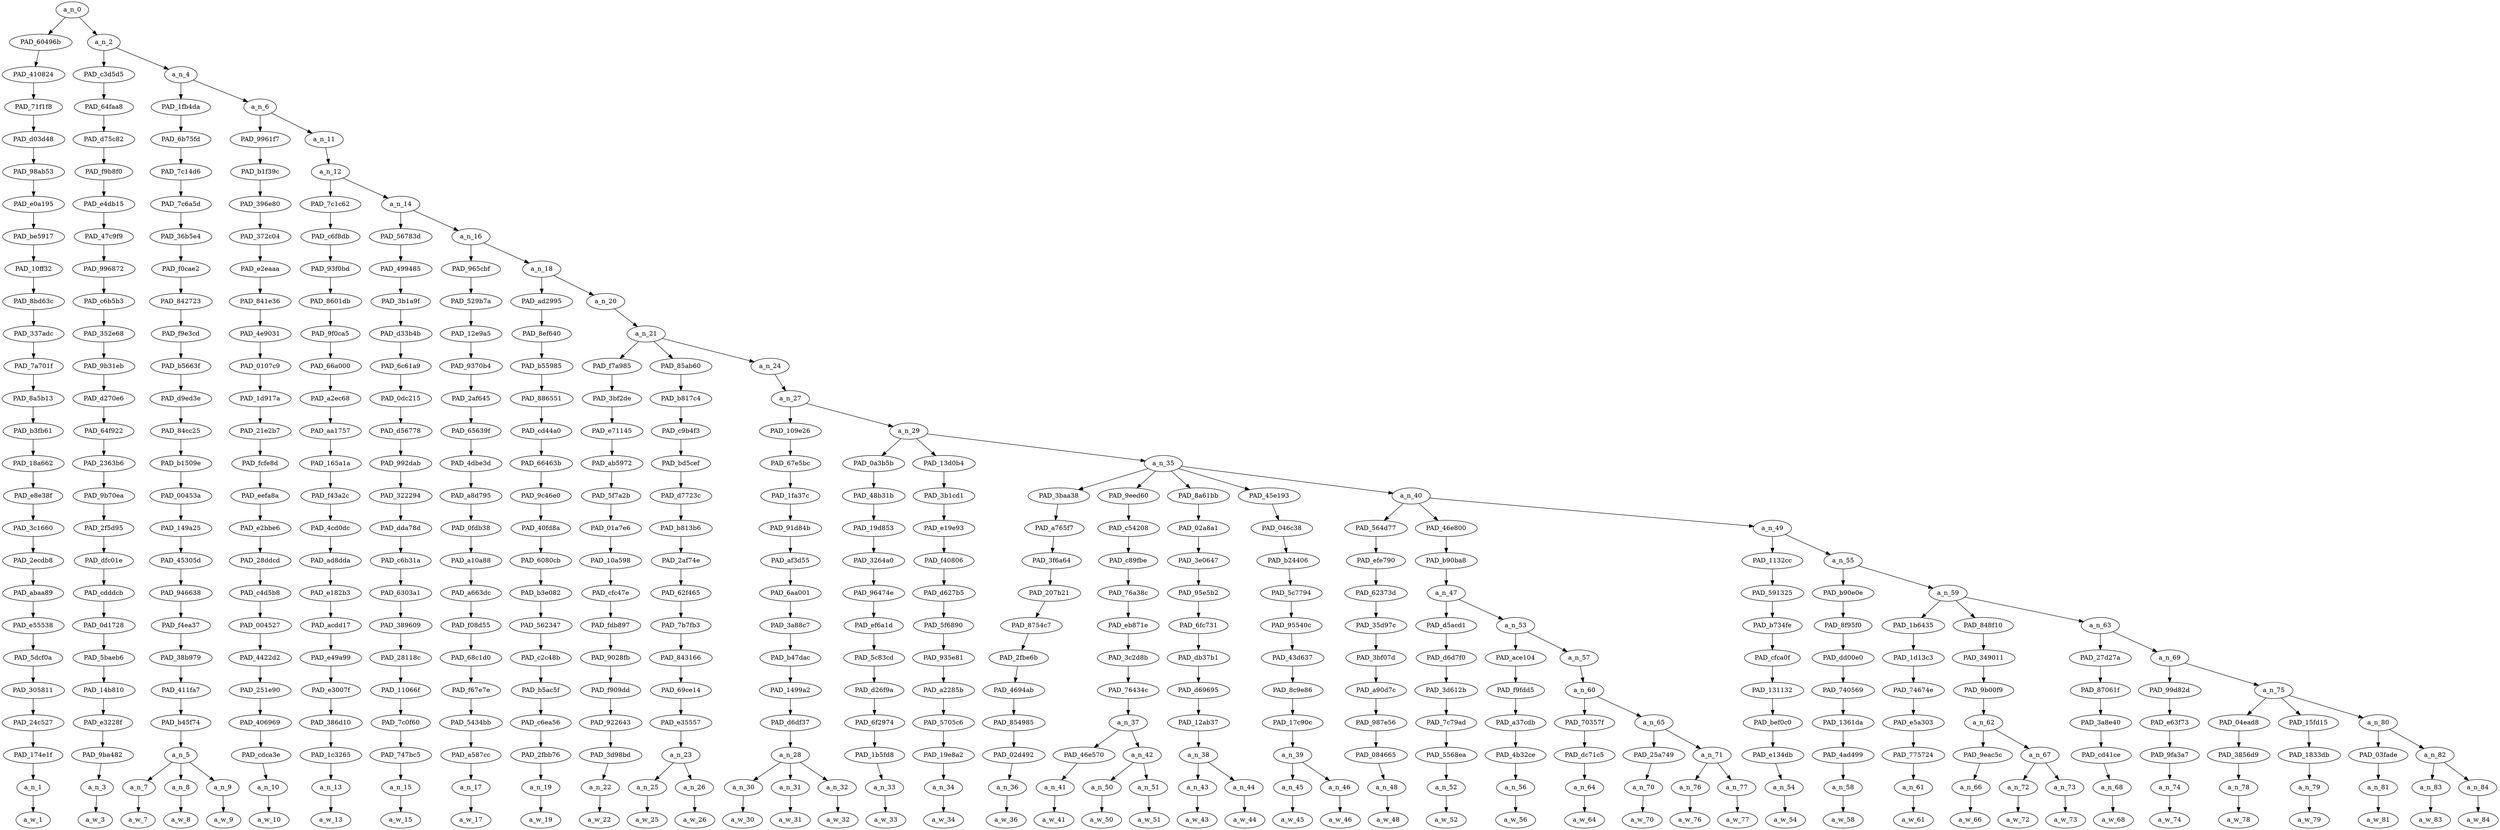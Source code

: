 strict digraph "" {
	a_n_0	[div_dir=1,
		index=0,
		level=25,
		pos="1.3813300992235726,25!",
		text_span="[0, 1, 2, 3, 4, 5, 6, 7, 8, 9, 10, 11, 12, 13, 14, 15, 16, 17, 18, 19, 20, 21, 22, 23, 24, 25, 26, 27, 28, 29, 30, 31, 32, 33, 34, \
35, 36, 37, 38, 39, 40, 41, 42, 43, 44, 45]",
		value=1.00000000];
	PAD_60496b	[div_dir=1,
		index=0,
		level=24,
		pos="0.0,24!",
		text_span="[0]",
		value=0.03688662];
	a_n_0 -> PAD_60496b;
	a_n_2	[div_dir=1,
		index=1,
		level=24,
		pos="2.7626601984471453,24!",
		text_span="[1, 2, 3, 4, 5, 6, 7, 8, 9, 10, 11, 12, 13, 14, 15, 16, 17, 18, 19, 20, 21, 22, 23, 24, 25, 26, 27, 28, 29, 30, 31, 32, 33, 34, \
35, 36, 37, 38, 39, 40, 41, 42, 43, 44, 45]",
		value=0.96305833];
	a_n_0 -> a_n_2;
	PAD_410824	[div_dir=1,
		index=0,
		level=23,
		pos="0.0,23!",
		text_span="[0]",
		value=0.03688662];
	PAD_60496b -> PAD_410824;
	PAD_71f1f8	[div_dir=1,
		index=0,
		level=22,
		pos="0.0,22!",
		text_span="[0]",
		value=0.03688662];
	PAD_410824 -> PAD_71f1f8;
	PAD_d03d48	[div_dir=1,
		index=0,
		level=21,
		pos="0.0,21!",
		text_span="[0]",
		value=0.03688662];
	PAD_71f1f8 -> PAD_d03d48;
	PAD_98ab53	[div_dir=1,
		index=0,
		level=20,
		pos="0.0,20!",
		text_span="[0]",
		value=0.03688662];
	PAD_d03d48 -> PAD_98ab53;
	PAD_e0a195	[div_dir=1,
		index=0,
		level=19,
		pos="0.0,19!",
		text_span="[0]",
		value=0.03688662];
	PAD_98ab53 -> PAD_e0a195;
	PAD_be5917	[div_dir=1,
		index=0,
		level=18,
		pos="0.0,18!",
		text_span="[0]",
		value=0.03688662];
	PAD_e0a195 -> PAD_be5917;
	PAD_10ff32	[div_dir=1,
		index=0,
		level=17,
		pos="0.0,17!",
		text_span="[0]",
		value=0.03688662];
	PAD_be5917 -> PAD_10ff32;
	PAD_8bd63c	[div_dir=1,
		index=0,
		level=16,
		pos="0.0,16!",
		text_span="[0]",
		value=0.03688662];
	PAD_10ff32 -> PAD_8bd63c;
	PAD_337adc	[div_dir=1,
		index=0,
		level=15,
		pos="0.0,15!",
		text_span="[0]",
		value=0.03688662];
	PAD_8bd63c -> PAD_337adc;
	PAD_7a701f	[div_dir=1,
		index=0,
		level=14,
		pos="0.0,14!",
		text_span="[0]",
		value=0.03688662];
	PAD_337adc -> PAD_7a701f;
	PAD_8a5b13	[div_dir=1,
		index=0,
		level=13,
		pos="0.0,13!",
		text_span="[0]",
		value=0.03688662];
	PAD_7a701f -> PAD_8a5b13;
	PAD_b3fb61	[div_dir=1,
		index=0,
		level=12,
		pos="0.0,12!",
		text_span="[0]",
		value=0.03688662];
	PAD_8a5b13 -> PAD_b3fb61;
	PAD_18a662	[div_dir=1,
		index=0,
		level=11,
		pos="0.0,11!",
		text_span="[0]",
		value=0.03688662];
	PAD_b3fb61 -> PAD_18a662;
	PAD_e8e38f	[div_dir=1,
		index=0,
		level=10,
		pos="0.0,10!",
		text_span="[0]",
		value=0.03688662];
	PAD_18a662 -> PAD_e8e38f;
	PAD_3c1660	[div_dir=1,
		index=0,
		level=9,
		pos="0.0,9!",
		text_span="[0]",
		value=0.03688662];
	PAD_e8e38f -> PAD_3c1660;
	PAD_2ecdb8	[div_dir=1,
		index=0,
		level=8,
		pos="0.0,8!",
		text_span="[0]",
		value=0.03688662];
	PAD_3c1660 -> PAD_2ecdb8;
	PAD_abaa89	[div_dir=1,
		index=0,
		level=7,
		pos="0.0,7!",
		text_span="[0]",
		value=0.03688662];
	PAD_2ecdb8 -> PAD_abaa89;
	PAD_e55538	[div_dir=1,
		index=0,
		level=6,
		pos="0.0,6!",
		text_span="[0]",
		value=0.03688662];
	PAD_abaa89 -> PAD_e55538;
	PAD_5dcf0a	[div_dir=1,
		index=0,
		level=5,
		pos="0.0,5!",
		text_span="[0]",
		value=0.03688662];
	PAD_e55538 -> PAD_5dcf0a;
	PAD_305811	[div_dir=1,
		index=0,
		level=4,
		pos="0.0,4!",
		text_span="[0]",
		value=0.03688662];
	PAD_5dcf0a -> PAD_305811;
	PAD_24c527	[div_dir=1,
		index=0,
		level=3,
		pos="0.0,3!",
		text_span="[0]",
		value=0.03688662];
	PAD_305811 -> PAD_24c527;
	PAD_174e1f	[div_dir=1,
		index=0,
		level=2,
		pos="0.0,2!",
		text_span="[0]",
		value=0.03688662];
	PAD_24c527 -> PAD_174e1f;
	a_n_1	[div_dir=1,
		index=0,
		level=1,
		pos="0.0,1!",
		text_span="[0]",
		value=0.03688662];
	PAD_174e1f -> a_n_1;
	a_w_1	[div_dir=0,
		index=0,
		level=0,
		pos="0,0!",
		text_span="[0]",
		value=protesters];
	a_n_1 -> a_w_1;
	PAD_c3d5d5	[div_dir=1,
		index=1,
		level=23,
		pos="1.0,23!",
		text_span="[1]",
		value=0.05580985];
	a_n_2 -> PAD_c3d5d5;
	a_n_4	[div_dir=1,
		index=2,
		level=23,
		pos="4.5253203968942906,23!",
		text_span="[2, 3, 4, 5, 6, 7, 8, 9, 10, 11, 12, 13, 14, 15, 16, 17, 18, 19, 20, 21, 22, 23, 24, 25, 26, 27, 28, 29, 30, 31, 32, 33, 34, 35, \
36, 37, 38, 39, 40, 41, 42, 43, 44, 45]",
		value=0.90719528];
	a_n_2 -> a_n_4;
	PAD_64faa8	[div_dir=1,
		index=1,
		level=22,
		pos="1.0,22!",
		text_span="[1]",
		value=0.05580985];
	PAD_c3d5d5 -> PAD_64faa8;
	PAD_d75c82	[div_dir=1,
		index=1,
		level=21,
		pos="1.0,21!",
		text_span="[1]",
		value=0.05580985];
	PAD_64faa8 -> PAD_d75c82;
	PAD_f9b8f0	[div_dir=1,
		index=1,
		level=20,
		pos="1.0,20!",
		text_span="[1]",
		value=0.05580985];
	PAD_d75c82 -> PAD_f9b8f0;
	PAD_e4db15	[div_dir=1,
		index=1,
		level=19,
		pos="1.0,19!",
		text_span="[1]",
		value=0.05580985];
	PAD_f9b8f0 -> PAD_e4db15;
	PAD_47c9f9	[div_dir=1,
		index=1,
		level=18,
		pos="1.0,18!",
		text_span="[1]",
		value=0.05580985];
	PAD_e4db15 -> PAD_47c9f9;
	PAD_996872	[div_dir=1,
		index=1,
		level=17,
		pos="1.0,17!",
		text_span="[1]",
		value=0.05580985];
	PAD_47c9f9 -> PAD_996872;
	PAD_c6b5b3	[div_dir=1,
		index=1,
		level=16,
		pos="1.0,16!",
		text_span="[1]",
		value=0.05580985];
	PAD_996872 -> PAD_c6b5b3;
	PAD_352e68	[div_dir=1,
		index=1,
		level=15,
		pos="1.0,15!",
		text_span="[1]",
		value=0.05580985];
	PAD_c6b5b3 -> PAD_352e68;
	PAD_9b31eb	[div_dir=1,
		index=1,
		level=14,
		pos="1.0,14!",
		text_span="[1]",
		value=0.05580985];
	PAD_352e68 -> PAD_9b31eb;
	PAD_d270e6	[div_dir=1,
		index=1,
		level=13,
		pos="1.0,13!",
		text_span="[1]",
		value=0.05580985];
	PAD_9b31eb -> PAD_d270e6;
	PAD_64f922	[div_dir=1,
		index=1,
		level=12,
		pos="1.0,12!",
		text_span="[1]",
		value=0.05580985];
	PAD_d270e6 -> PAD_64f922;
	PAD_2363b6	[div_dir=1,
		index=1,
		level=11,
		pos="1.0,11!",
		text_span="[1]",
		value=0.05580985];
	PAD_64f922 -> PAD_2363b6;
	PAD_9b70ea	[div_dir=1,
		index=1,
		level=10,
		pos="1.0,10!",
		text_span="[1]",
		value=0.05580985];
	PAD_2363b6 -> PAD_9b70ea;
	PAD_2f5d95	[div_dir=1,
		index=1,
		level=9,
		pos="1.0,9!",
		text_span="[1]",
		value=0.05580985];
	PAD_9b70ea -> PAD_2f5d95;
	PAD_dfc01e	[div_dir=1,
		index=1,
		level=8,
		pos="1.0,8!",
		text_span="[1]",
		value=0.05580985];
	PAD_2f5d95 -> PAD_dfc01e;
	PAD_cdddcb	[div_dir=1,
		index=1,
		level=7,
		pos="1.0,7!",
		text_span="[1]",
		value=0.05580985];
	PAD_dfc01e -> PAD_cdddcb;
	PAD_0d1728	[div_dir=1,
		index=1,
		level=6,
		pos="1.0,6!",
		text_span="[1]",
		value=0.05580985];
	PAD_cdddcb -> PAD_0d1728;
	PAD_5baeb6	[div_dir=1,
		index=1,
		level=5,
		pos="1.0,5!",
		text_span="[1]",
		value=0.05580985];
	PAD_0d1728 -> PAD_5baeb6;
	PAD_14b810	[div_dir=1,
		index=1,
		level=4,
		pos="1.0,4!",
		text_span="[1]",
		value=0.05580985];
	PAD_5baeb6 -> PAD_14b810;
	PAD_e3228f	[div_dir=1,
		index=1,
		level=3,
		pos="1.0,3!",
		text_span="[1]",
		value=0.05580985];
	PAD_14b810 -> PAD_e3228f;
	PAD_9ba482	[div_dir=1,
		index=1,
		level=2,
		pos="1.0,2!",
		text_span="[1]",
		value=0.05580985];
	PAD_e3228f -> PAD_9ba482;
	a_n_3	[div_dir=1,
		index=1,
		level=1,
		pos="1.0,1!",
		text_span="[1]",
		value=0.05580985];
	PAD_9ba482 -> a_n_3;
	a_w_3	[div_dir=0,
		index=1,
		level=0,
		pos="1,0!",
		text_span="[1]",
		value=bcome];
	a_n_3 -> a_w_3;
	PAD_1fb4da	[div_dir=1,
		index=2,
		level=22,
		pos="3.0,22!",
		text_span="[2, 3, 4]",
		value=0.11395588];
	a_n_4 -> PAD_1fb4da;
	a_n_6	[div_dir=1,
		index=3,
		level=22,
		pos="6.05064079378858,22!",
		text_span="[5, 6, 7, 8, 9, 10, 11, 12, 13, 14, 15, 16, 17, 18, 19, 20, 21, 22, 23, 24, 25, 26, 27, 28, 29, 30, 31, 32, 33, 34, 35, 36, 37, \
38, 39, 40, 41, 42, 43, 44, 45]",
		value=0.79320150];
	a_n_4 -> a_n_6;
	PAD_6b75fd	[div_dir=1,
		index=2,
		level=21,
		pos="3.0,21!",
		text_span="[2, 3, 4]",
		value=0.11395588];
	PAD_1fb4da -> PAD_6b75fd;
	PAD_7c14d6	[div_dir=1,
		index=2,
		level=20,
		pos="3.0,20!",
		text_span="[2, 3, 4]",
		value=0.11395588];
	PAD_6b75fd -> PAD_7c14d6;
	PAD_7c6a5d	[div_dir=1,
		index=2,
		level=19,
		pos="3.0,19!",
		text_span="[2, 3, 4]",
		value=0.11395588];
	PAD_7c14d6 -> PAD_7c6a5d;
	PAD_36b5e4	[div_dir=1,
		index=2,
		level=18,
		pos="3.0,18!",
		text_span="[2, 3, 4]",
		value=0.11395588];
	PAD_7c6a5d -> PAD_36b5e4;
	PAD_f0cae2	[div_dir=1,
		index=2,
		level=17,
		pos="3.0,17!",
		text_span="[2, 3, 4]",
		value=0.11395588];
	PAD_36b5e4 -> PAD_f0cae2;
	PAD_842723	[div_dir=1,
		index=2,
		level=16,
		pos="3.0,16!",
		text_span="[2, 3, 4]",
		value=0.11395588];
	PAD_f0cae2 -> PAD_842723;
	PAD_f9e3cd	[div_dir=1,
		index=2,
		level=15,
		pos="3.0,15!",
		text_span="[2, 3, 4]",
		value=0.11395588];
	PAD_842723 -> PAD_f9e3cd;
	PAD_b5663f	[div_dir=1,
		index=2,
		level=14,
		pos="3.0,14!",
		text_span="[2, 3, 4]",
		value=0.11395588];
	PAD_f9e3cd -> PAD_b5663f;
	PAD_d9ed3e	[div_dir=1,
		index=2,
		level=13,
		pos="3.0,13!",
		text_span="[2, 3, 4]",
		value=0.11395588];
	PAD_b5663f -> PAD_d9ed3e;
	PAD_84cc25	[div_dir=1,
		index=2,
		level=12,
		pos="3.0,12!",
		text_span="[2, 3, 4]",
		value=0.11395588];
	PAD_d9ed3e -> PAD_84cc25;
	PAD_b1509e	[div_dir=1,
		index=2,
		level=11,
		pos="3.0,11!",
		text_span="[2, 3, 4]",
		value=0.11395588];
	PAD_84cc25 -> PAD_b1509e;
	PAD_00453a	[div_dir=1,
		index=2,
		level=10,
		pos="3.0,10!",
		text_span="[2, 3, 4]",
		value=0.11395588];
	PAD_b1509e -> PAD_00453a;
	PAD_149a25	[div_dir=1,
		index=2,
		level=9,
		pos="3.0,9!",
		text_span="[2, 3, 4]",
		value=0.11395588];
	PAD_00453a -> PAD_149a25;
	PAD_45305d	[div_dir=1,
		index=2,
		level=8,
		pos="3.0,8!",
		text_span="[2, 3, 4]",
		value=0.11395588];
	PAD_149a25 -> PAD_45305d;
	PAD_946638	[div_dir=1,
		index=2,
		level=7,
		pos="3.0,7!",
		text_span="[2, 3, 4]",
		value=0.11395588];
	PAD_45305d -> PAD_946638;
	PAD_f4ea37	[div_dir=1,
		index=2,
		level=6,
		pos="3.0,6!",
		text_span="[2, 3, 4]",
		value=0.11395588];
	PAD_946638 -> PAD_f4ea37;
	PAD_38b979	[div_dir=1,
		index=2,
		level=5,
		pos="3.0,5!",
		text_span="[2, 3, 4]",
		value=0.11395588];
	PAD_f4ea37 -> PAD_38b979;
	PAD_411fa7	[div_dir=1,
		index=2,
		level=4,
		pos="3.0,4!",
		text_span="[2, 3, 4]",
		value=0.11395588];
	PAD_38b979 -> PAD_411fa7;
	PAD_b45f74	[div_dir=1,
		index=2,
		level=3,
		pos="3.0,3!",
		text_span="[2, 3, 4]",
		value=0.11395588];
	PAD_411fa7 -> PAD_b45f74;
	a_n_5	[div_dir=1,
		index=2,
		level=2,
		pos="3.0,2!",
		text_span="[2, 3, 4]",
		value=0.11395588];
	PAD_b45f74 -> a_n_5;
	a_n_7	[div_dir=1,
		index=2,
		level=1,
		pos="2.0,1!",
		text_span="[2]",
		value=0.06236805];
	a_n_5 -> a_n_7;
	a_n_8	[div_dir=-1,
		index=3,
		level=1,
		pos="3.0,1!",
		text_span="[3]",
		value=0.02397489];
	a_n_5 -> a_n_8;
	a_n_9	[div_dir=1,
		index=4,
		level=1,
		pos="4.0,1!",
		text_span="[4]",
		value=0.02755459];
	a_n_5 -> a_n_9;
	a_w_7	[div_dir=0,
		index=2,
		level=0,
		pos="2,0!",
		text_span="[2]",
		value=rioters];
	a_n_7 -> a_w_7;
	a_w_8	[div_dir=0,
		index=3,
		level=0,
		pos="3,0!",
		text_span="[3]",
		value=min];
	a_n_8 -> a_w_8;
	a_w_9	[div_dir=0,
		index=4,
		level=0,
		pos="4,0!",
		text_span="[4]",
		value=violence];
	a_n_9 -> a_w_9;
	PAD_9961f7	[div_dir=-1,
		index=3,
		level=21,
		pos="5.0,21!",
		text_span="[5]",
		value=0.01774144];
	a_n_6 -> PAD_9961f7;
	a_n_11	[div_dir=1,
		index=4,
		level=21,
		pos="7.10128158757716,21!",
		text_span="[6, 7, 8, 9, 10, 11, 12, 13, 14, 15, 16, 17, 18, 19, 20, 21, 22, 23, 24, 25, 26, 27, 28, 29, 30, 31, 32, 33, 34, 35, 36, 37, 38, \
39, 40, 41, 42, 43, 44, 45]",
		value=0.77543826];
	a_n_6 -> a_n_11;
	PAD_b1f39c	[div_dir=-1,
		index=3,
		level=20,
		pos="5.0,20!",
		text_span="[5]",
		value=0.01774144];
	PAD_9961f7 -> PAD_b1f39c;
	PAD_396e80	[div_dir=-1,
		index=3,
		level=19,
		pos="5.0,19!",
		text_span="[5]",
		value=0.01774144];
	PAD_b1f39c -> PAD_396e80;
	PAD_372c04	[div_dir=-1,
		index=3,
		level=18,
		pos="5.0,18!",
		text_span="[5]",
		value=0.01774144];
	PAD_396e80 -> PAD_372c04;
	PAD_e2eaaa	[div_dir=-1,
		index=3,
		level=17,
		pos="5.0,17!",
		text_span="[5]",
		value=0.01774144];
	PAD_372c04 -> PAD_e2eaaa;
	PAD_841e36	[div_dir=-1,
		index=3,
		level=16,
		pos="5.0,16!",
		text_span="[5]",
		value=0.01774144];
	PAD_e2eaaa -> PAD_841e36;
	PAD_4e9031	[div_dir=-1,
		index=3,
		level=15,
		pos="5.0,15!",
		text_span="[5]",
		value=0.01774144];
	PAD_841e36 -> PAD_4e9031;
	PAD_0107c9	[div_dir=-1,
		index=3,
		level=14,
		pos="5.0,14!",
		text_span="[5]",
		value=0.01774144];
	PAD_4e9031 -> PAD_0107c9;
	PAD_1d917a	[div_dir=-1,
		index=3,
		level=13,
		pos="5.0,13!",
		text_span="[5]",
		value=0.01774144];
	PAD_0107c9 -> PAD_1d917a;
	PAD_21e2b7	[div_dir=-1,
		index=3,
		level=12,
		pos="5.0,12!",
		text_span="[5]",
		value=0.01774144];
	PAD_1d917a -> PAD_21e2b7;
	PAD_fcfe8d	[div_dir=-1,
		index=3,
		level=11,
		pos="5.0,11!",
		text_span="[5]",
		value=0.01774144];
	PAD_21e2b7 -> PAD_fcfe8d;
	PAD_eefa8a	[div_dir=-1,
		index=3,
		level=10,
		pos="5.0,10!",
		text_span="[5]",
		value=0.01774144];
	PAD_fcfe8d -> PAD_eefa8a;
	PAD_e2bbe6	[div_dir=-1,
		index=3,
		level=9,
		pos="5.0,9!",
		text_span="[5]",
		value=0.01774144];
	PAD_eefa8a -> PAD_e2bbe6;
	PAD_28ddcd	[div_dir=-1,
		index=3,
		level=8,
		pos="5.0,8!",
		text_span="[5]",
		value=0.01774144];
	PAD_e2bbe6 -> PAD_28ddcd;
	PAD_c4d5b8	[div_dir=-1,
		index=3,
		level=7,
		pos="5.0,7!",
		text_span="[5]",
		value=0.01774144];
	PAD_28ddcd -> PAD_c4d5b8;
	PAD_004527	[div_dir=-1,
		index=3,
		level=6,
		pos="5.0,6!",
		text_span="[5]",
		value=0.01774144];
	PAD_c4d5b8 -> PAD_004527;
	PAD_4422d2	[div_dir=-1,
		index=3,
		level=5,
		pos="5.0,5!",
		text_span="[5]",
		value=0.01774144];
	PAD_004527 -> PAD_4422d2;
	PAD_251e90	[div_dir=-1,
		index=3,
		level=4,
		pos="5.0,4!",
		text_span="[5]",
		value=0.01774144];
	PAD_4422d2 -> PAD_251e90;
	PAD_406969	[div_dir=-1,
		index=3,
		level=3,
		pos="5.0,3!",
		text_span="[5]",
		value=0.01774144];
	PAD_251e90 -> PAD_406969;
	PAD_cdca3e	[div_dir=-1,
		index=3,
		level=2,
		pos="5.0,2!",
		text_span="[5]",
		value=0.01774144];
	PAD_406969 -> PAD_cdca3e;
	a_n_10	[div_dir=-1,
		index=5,
		level=1,
		pos="5.0,1!",
		text_span="[5]",
		value=0.01774144];
	PAD_cdca3e -> a_n_10;
	a_w_10	[div_dir=0,
		index=5,
		level=0,
		pos="5,0!",
		text_span="[5]",
		value=starts];
	a_n_10 -> a_w_10;
	a_n_12	[div_dir=1,
		index=4,
		level=20,
		pos="7.10128158757716,20!",
		text_span="[6, 7, 8, 9, 10, 11, 12, 13, 14, 15, 16, 17, 18, 19, 20, 21, 22, 23, 24, 25, 26, 27, 28, 29, 30, 31, 32, 33, 34, 35, 36, 37, 38, \
39, 40, 41, 42, 43, 44, 45]",
		value=0.77540291];
	a_n_11 -> a_n_12;
	PAD_7c1c62	[div_dir=-1,
		index=4,
		level=19,
		pos="6.0,19!",
		text_span="[6]",
		value=0.01245361];
	a_n_12 -> PAD_7c1c62;
	a_n_14	[div_dir=1,
		index=5,
		level=19,
		pos="8.20256317515432,19!",
		text_span="[7, 8, 9, 10, 11, 12, 13, 14, 15, 16, 17, 18, 19, 20, 21, 22, 23, 24, 25, 26, 27, 28, 29, 30, 31, 32, 33, 34, 35, 36, 37, 38, 39, \
40, 41, 42, 43, 44, 45]",
		value=0.76291396];
	a_n_12 -> a_n_14;
	PAD_c6f8db	[div_dir=-1,
		index=4,
		level=18,
		pos="6.0,18!",
		text_span="[6]",
		value=0.01245361];
	PAD_7c1c62 -> PAD_c6f8db;
	PAD_93f0bd	[div_dir=-1,
		index=4,
		level=17,
		pos="6.0,17!",
		text_span="[6]",
		value=0.01245361];
	PAD_c6f8db -> PAD_93f0bd;
	PAD_8601db	[div_dir=-1,
		index=4,
		level=16,
		pos="6.0,16!",
		text_span="[6]",
		value=0.01245361];
	PAD_93f0bd -> PAD_8601db;
	PAD_9f0ca5	[div_dir=-1,
		index=4,
		level=15,
		pos="6.0,15!",
		text_span="[6]",
		value=0.01245361];
	PAD_8601db -> PAD_9f0ca5;
	PAD_66a000	[div_dir=-1,
		index=4,
		level=14,
		pos="6.0,14!",
		text_span="[6]",
		value=0.01245361];
	PAD_9f0ca5 -> PAD_66a000;
	PAD_a2ec68	[div_dir=-1,
		index=4,
		level=13,
		pos="6.0,13!",
		text_span="[6]",
		value=0.01245361];
	PAD_66a000 -> PAD_a2ec68;
	PAD_aa1757	[div_dir=-1,
		index=4,
		level=12,
		pos="6.0,12!",
		text_span="[6]",
		value=0.01245361];
	PAD_a2ec68 -> PAD_aa1757;
	PAD_165a1a	[div_dir=-1,
		index=4,
		level=11,
		pos="6.0,11!",
		text_span="[6]",
		value=0.01245361];
	PAD_aa1757 -> PAD_165a1a;
	PAD_f43a2c	[div_dir=-1,
		index=4,
		level=10,
		pos="6.0,10!",
		text_span="[6]",
		value=0.01245361];
	PAD_165a1a -> PAD_f43a2c;
	PAD_4cd0dc	[div_dir=-1,
		index=4,
		level=9,
		pos="6.0,9!",
		text_span="[6]",
		value=0.01245361];
	PAD_f43a2c -> PAD_4cd0dc;
	PAD_ad8dda	[div_dir=-1,
		index=4,
		level=8,
		pos="6.0,8!",
		text_span="[6]",
		value=0.01245361];
	PAD_4cd0dc -> PAD_ad8dda;
	PAD_e182b3	[div_dir=-1,
		index=4,
		level=7,
		pos="6.0,7!",
		text_span="[6]",
		value=0.01245361];
	PAD_ad8dda -> PAD_e182b3;
	PAD_acdd17	[div_dir=-1,
		index=4,
		level=6,
		pos="6.0,6!",
		text_span="[6]",
		value=0.01245361];
	PAD_e182b3 -> PAD_acdd17;
	PAD_e49a99	[div_dir=-1,
		index=4,
		level=5,
		pos="6.0,5!",
		text_span="[6]",
		value=0.01245361];
	PAD_acdd17 -> PAD_e49a99;
	PAD_e3007f	[div_dir=-1,
		index=4,
		level=4,
		pos="6.0,4!",
		text_span="[6]",
		value=0.01245361];
	PAD_e49a99 -> PAD_e3007f;
	PAD_386d10	[div_dir=-1,
		index=4,
		level=3,
		pos="6.0,3!",
		text_span="[6]",
		value=0.01245361];
	PAD_e3007f -> PAD_386d10;
	PAD_1c3265	[div_dir=-1,
		index=4,
		level=2,
		pos="6.0,2!",
		text_span="[6]",
		value=0.01245361];
	PAD_386d10 -> PAD_1c3265;
	a_n_13	[div_dir=-1,
		index=6,
		level=1,
		pos="6.0,1!",
		text_span="[6]",
		value=0.01245361];
	PAD_1c3265 -> a_n_13;
	a_w_13	[div_dir=0,
		index=6,
		level=0,
		pos="6,0!",
		text_span="[6]",
		value=all];
	a_n_13 -> a_w_13;
	PAD_56783d	[div_dir=1,
		index=5,
		level=18,
		pos="7.0,18!",
		text_span="[7]",
		value=0.01224246];
	a_n_14 -> PAD_56783d;
	a_n_16	[div_dir=1,
		index=6,
		level=18,
		pos="9.405126350308642,18!",
		text_span="[8, 9, 10, 11, 12, 13, 14, 15, 16, 17, 18, 19, 20, 21, 22, 23, 24, 25, 26, 27, 28, 29, 30, 31, 32, 33, 34, 35, 36, 37, 38, 39, 40, \
41, 42, 43, 44, 45]",
		value=0.75063311];
	a_n_14 -> a_n_16;
	PAD_499485	[div_dir=1,
		index=5,
		level=17,
		pos="7.0,17!",
		text_span="[7]",
		value=0.01224246];
	PAD_56783d -> PAD_499485;
	PAD_3b1a9f	[div_dir=1,
		index=5,
		level=16,
		pos="7.0,16!",
		text_span="[7]",
		value=0.01224246];
	PAD_499485 -> PAD_3b1a9f;
	PAD_d33b4b	[div_dir=1,
		index=5,
		level=15,
		pos="7.0,15!",
		text_span="[7]",
		value=0.01224246];
	PAD_3b1a9f -> PAD_d33b4b;
	PAD_6c61a9	[div_dir=1,
		index=5,
		level=14,
		pos="7.0,14!",
		text_span="[7]",
		value=0.01224246];
	PAD_d33b4b -> PAD_6c61a9;
	PAD_0dc215	[div_dir=1,
		index=5,
		level=13,
		pos="7.0,13!",
		text_span="[7]",
		value=0.01224246];
	PAD_6c61a9 -> PAD_0dc215;
	PAD_d56778	[div_dir=1,
		index=5,
		level=12,
		pos="7.0,12!",
		text_span="[7]",
		value=0.01224246];
	PAD_0dc215 -> PAD_d56778;
	PAD_992dab	[div_dir=1,
		index=5,
		level=11,
		pos="7.0,11!",
		text_span="[7]",
		value=0.01224246];
	PAD_d56778 -> PAD_992dab;
	PAD_322294	[div_dir=1,
		index=5,
		level=10,
		pos="7.0,10!",
		text_span="[7]",
		value=0.01224246];
	PAD_992dab -> PAD_322294;
	PAD_dda78d	[div_dir=1,
		index=5,
		level=9,
		pos="7.0,9!",
		text_span="[7]",
		value=0.01224246];
	PAD_322294 -> PAD_dda78d;
	PAD_c6b31a	[div_dir=1,
		index=5,
		level=8,
		pos="7.0,8!",
		text_span="[7]",
		value=0.01224246];
	PAD_dda78d -> PAD_c6b31a;
	PAD_6303a1	[div_dir=1,
		index=5,
		level=7,
		pos="7.0,7!",
		text_span="[7]",
		value=0.01224246];
	PAD_c6b31a -> PAD_6303a1;
	PAD_389609	[div_dir=1,
		index=5,
		level=6,
		pos="7.0,6!",
		text_span="[7]",
		value=0.01224246];
	PAD_6303a1 -> PAD_389609;
	PAD_28118c	[div_dir=1,
		index=5,
		level=5,
		pos="7.0,5!",
		text_span="[7]",
		value=0.01224246];
	PAD_389609 -> PAD_28118c;
	PAD_11066f	[div_dir=1,
		index=5,
		level=4,
		pos="7.0,4!",
		text_span="[7]",
		value=0.01224246];
	PAD_28118c -> PAD_11066f;
	PAD_7c0f60	[div_dir=1,
		index=5,
		level=3,
		pos="7.0,3!",
		text_span="[7]",
		value=0.01224246];
	PAD_11066f -> PAD_7c0f60;
	PAD_747bc5	[div_dir=1,
		index=5,
		level=2,
		pos="7.0,2!",
		text_span="[7]",
		value=0.01224246];
	PAD_7c0f60 -> PAD_747bc5;
	a_n_15	[div_dir=1,
		index=7,
		level=1,
		pos="7.0,1!",
		text_span="[7]",
		value=0.01224246];
	PAD_747bc5 -> a_n_15;
	a_w_15	[div_dir=0,
		index=7,
		level=0,
		pos="7,0!",
		text_span="[7]",
		value=should];
	a_n_15 -> a_w_15;
	PAD_965cbf	[div_dir=1,
		index=6,
		level=17,
		pos="8.0,17!",
		text_span="[8]",
		value=0.01034515];
	a_n_16 -> PAD_965cbf;
	a_n_18	[div_dir=1,
		index=7,
		level=17,
		pos="10.810252700617283,17!",
		text_span="[9, 10, 11, 12, 13, 14, 15, 16, 17, 18, 19, 20, 21, 22, 23, 24, 25, 26, 27, 28, 29, 30, 31, 32, 33, 34, 35, 36, 37, 38, 39, 40, \
41, 42, 43, 44, 45]",
		value=0.74025061];
	a_n_16 -> a_n_18;
	PAD_529b7a	[div_dir=1,
		index=6,
		level=16,
		pos="8.0,16!",
		text_span="[8]",
		value=0.01034515];
	PAD_965cbf -> PAD_529b7a;
	PAD_12e9a5	[div_dir=1,
		index=6,
		level=15,
		pos="8.0,15!",
		text_span="[8]",
		value=0.01034515];
	PAD_529b7a -> PAD_12e9a5;
	PAD_9370b4	[div_dir=1,
		index=6,
		level=14,
		pos="8.0,14!",
		text_span="[8]",
		value=0.01034515];
	PAD_12e9a5 -> PAD_9370b4;
	PAD_2af645	[div_dir=1,
		index=6,
		level=13,
		pos="8.0,13!",
		text_span="[8]",
		value=0.01034515];
	PAD_9370b4 -> PAD_2af645;
	PAD_65639f	[div_dir=1,
		index=6,
		level=12,
		pos="8.0,12!",
		text_span="[8]",
		value=0.01034515];
	PAD_2af645 -> PAD_65639f;
	PAD_4dbe3d	[div_dir=1,
		index=6,
		level=11,
		pos="8.0,11!",
		text_span="[8]",
		value=0.01034515];
	PAD_65639f -> PAD_4dbe3d;
	PAD_a8d795	[div_dir=1,
		index=6,
		level=10,
		pos="8.0,10!",
		text_span="[8]",
		value=0.01034515];
	PAD_4dbe3d -> PAD_a8d795;
	PAD_0fdb38	[div_dir=1,
		index=6,
		level=9,
		pos="8.0,9!",
		text_span="[8]",
		value=0.01034515];
	PAD_a8d795 -> PAD_0fdb38;
	PAD_a10a88	[div_dir=1,
		index=6,
		level=8,
		pos="8.0,8!",
		text_span="[8]",
		value=0.01034515];
	PAD_0fdb38 -> PAD_a10a88;
	PAD_a663dc	[div_dir=1,
		index=6,
		level=7,
		pos="8.0,7!",
		text_span="[8]",
		value=0.01034515];
	PAD_a10a88 -> PAD_a663dc;
	PAD_f08d55	[div_dir=1,
		index=6,
		level=6,
		pos="8.0,6!",
		text_span="[8]",
		value=0.01034515];
	PAD_a663dc -> PAD_f08d55;
	PAD_68c1d0	[div_dir=1,
		index=6,
		level=5,
		pos="8.0,5!",
		text_span="[8]",
		value=0.01034515];
	PAD_f08d55 -> PAD_68c1d0;
	PAD_f67e7e	[div_dir=1,
		index=6,
		level=4,
		pos="8.0,4!",
		text_span="[8]",
		value=0.01034515];
	PAD_68c1d0 -> PAD_f67e7e;
	PAD_5434bb	[div_dir=1,
		index=6,
		level=3,
		pos="8.0,3!",
		text_span="[8]",
		value=0.01034515];
	PAD_f67e7e -> PAD_5434bb;
	PAD_a587cc	[div_dir=1,
		index=6,
		level=2,
		pos="8.0,2!",
		text_span="[8]",
		value=0.01034515];
	PAD_5434bb -> PAD_a587cc;
	a_n_17	[div_dir=1,
		index=8,
		level=1,
		pos="8.0,1!",
		text_span="[8]",
		value=0.01034515];
	PAD_a587cc -> a_n_17;
	a_w_17	[div_dir=0,
		index=8,
		level=0,
		pos="8,0!",
		text_span="[8]",
		value=be];
	a_n_17 -> a_w_17;
	PAD_ad2995	[div_dir=1,
		index=7,
		level=16,
		pos="9.0,16!",
		text_span="[9]",
		value=0.02048304];
	a_n_18 -> PAD_ad2995;
	a_n_20	[div_dir=1,
		index=8,
		level=16,
		pos="12.620505401234567,16!",
		text_span="[10, 11, 12, 13, 14, 15, 16, 17, 18, 19, 20, 21, 22, 23, 24, 25, 26, 27, 28, 29, 30, 31, 32, 33, 34, 35, 36, 37, 38, 39, 40, 41, \
42, 43, 44, 45]",
		value=0.71973335];
	a_n_18 -> a_n_20;
	PAD_8ef640	[div_dir=1,
		index=7,
		level=15,
		pos="9.0,15!",
		text_span="[9]",
		value=0.02048304];
	PAD_ad2995 -> PAD_8ef640;
	PAD_b55985	[div_dir=1,
		index=7,
		level=14,
		pos="9.0,14!",
		text_span="[9]",
		value=0.02048304];
	PAD_8ef640 -> PAD_b55985;
	PAD_886551	[div_dir=1,
		index=7,
		level=13,
		pos="9.0,13!",
		text_span="[9]",
		value=0.02048304];
	PAD_b55985 -> PAD_886551;
	PAD_cd44a0	[div_dir=1,
		index=7,
		level=12,
		pos="9.0,12!",
		text_span="[9]",
		value=0.02048304];
	PAD_886551 -> PAD_cd44a0;
	PAD_66463b	[div_dir=1,
		index=7,
		level=11,
		pos="9.0,11!",
		text_span="[9]",
		value=0.02048304];
	PAD_cd44a0 -> PAD_66463b;
	PAD_9c46e0	[div_dir=1,
		index=7,
		level=10,
		pos="9.0,10!",
		text_span="[9]",
		value=0.02048304];
	PAD_66463b -> PAD_9c46e0;
	PAD_40fd8a	[div_dir=1,
		index=7,
		level=9,
		pos="9.0,9!",
		text_span="[9]",
		value=0.02048304];
	PAD_9c46e0 -> PAD_40fd8a;
	PAD_6080cb	[div_dir=1,
		index=7,
		level=8,
		pos="9.0,8!",
		text_span="[9]",
		value=0.02048304];
	PAD_40fd8a -> PAD_6080cb;
	PAD_b3e082	[div_dir=1,
		index=7,
		level=7,
		pos="9.0,7!",
		text_span="[9]",
		value=0.02048304];
	PAD_6080cb -> PAD_b3e082;
	PAD_562347	[div_dir=1,
		index=7,
		level=6,
		pos="9.0,6!",
		text_span="[9]",
		value=0.02048304];
	PAD_b3e082 -> PAD_562347;
	PAD_c2c48b	[div_dir=1,
		index=7,
		level=5,
		pos="9.0,5!",
		text_span="[9]",
		value=0.02048304];
	PAD_562347 -> PAD_c2c48b;
	PAD_b5ac5f	[div_dir=1,
		index=7,
		level=4,
		pos="9.0,4!",
		text_span="[9]",
		value=0.02048304];
	PAD_c2c48b -> PAD_b5ac5f;
	PAD_c6ea56	[div_dir=1,
		index=7,
		level=3,
		pos="9.0,3!",
		text_span="[9]",
		value=0.02048304];
	PAD_b5ac5f -> PAD_c6ea56;
	PAD_2fbb76	[div_dir=1,
		index=7,
		level=2,
		pos="9.0,2!",
		text_span="[9]",
		value=0.02048304];
	PAD_c6ea56 -> PAD_2fbb76;
	a_n_19	[div_dir=1,
		index=9,
		level=1,
		pos="9.0,1!",
		text_span="[9]",
		value=0.02048304];
	PAD_2fbb76 -> a_n_19;
	a_w_19	[div_dir=0,
		index=9,
		level=0,
		pos="9,0!",
		text_span="[9]",
		value=arrested];
	a_n_19 -> a_w_19;
	a_n_21	[div_dir=1,
		index=8,
		level=15,
		pos="12.620505401234567,15!",
		text_span="[10, 11, 12, 13, 14, 15, 16, 17, 18, 19, 20, 21, 22, 23, 24, 25, 26, 27, 28, 29, 30, 31, 32, 33, 34, 35, 36, 37, 38, 39, 40, 41, \
42, 43, 44, 45]",
		value=0.71970837];
	a_n_20 -> a_n_21;
	PAD_f7a985	[div_dir=1,
		index=8,
		level=14,
		pos="10.0,14!",
		text_span="[10]",
		value=0.02135874];
	a_n_21 -> PAD_f7a985;
	PAD_85ab60	[div_dir=1,
		index=9,
		level=14,
		pos="11.5,14!",
		text_span="[11, 12]",
		value=0.02779967];
	a_n_21 -> PAD_85ab60;
	a_n_24	[div_dir=1,
		index=10,
		level=14,
		pos="16.3615162037037,14!",
		text_span="[13, 14, 15, 16, 17, 18, 19, 20, 21, 22, 23, 24, 25, 26, 27, 28, 29, 30, 31, 32, 33, 34, 35, 36, 37, 38, 39, 40, 41, 42, 43, 44, \
45]",
		value=0.67052498];
	a_n_21 -> a_n_24;
	PAD_3bf2de	[div_dir=1,
		index=8,
		level=13,
		pos="10.0,13!",
		text_span="[10]",
		value=0.02135874];
	PAD_f7a985 -> PAD_3bf2de;
	PAD_e71145	[div_dir=1,
		index=8,
		level=12,
		pos="10.0,12!",
		text_span="[10]",
		value=0.02135874];
	PAD_3bf2de -> PAD_e71145;
	PAD_ab5972	[div_dir=1,
		index=8,
		level=11,
		pos="10.0,11!",
		text_span="[10]",
		value=0.02135874];
	PAD_e71145 -> PAD_ab5972;
	PAD_5f7a2b	[div_dir=1,
		index=8,
		level=10,
		pos="10.0,10!",
		text_span="[10]",
		value=0.02135874];
	PAD_ab5972 -> PAD_5f7a2b;
	PAD_01a7e6	[div_dir=1,
		index=8,
		level=9,
		pos="10.0,9!",
		text_span="[10]",
		value=0.02135874];
	PAD_5f7a2b -> PAD_01a7e6;
	PAD_10a598	[div_dir=1,
		index=8,
		level=8,
		pos="10.0,8!",
		text_span="[10]",
		value=0.02135874];
	PAD_01a7e6 -> PAD_10a598;
	PAD_cfc47e	[div_dir=1,
		index=8,
		level=7,
		pos="10.0,7!",
		text_span="[10]",
		value=0.02135874];
	PAD_10a598 -> PAD_cfc47e;
	PAD_fdb897	[div_dir=1,
		index=8,
		level=6,
		pos="10.0,6!",
		text_span="[10]",
		value=0.02135874];
	PAD_cfc47e -> PAD_fdb897;
	PAD_9028fb	[div_dir=1,
		index=8,
		level=5,
		pos="10.0,5!",
		text_span="[10]",
		value=0.02135874];
	PAD_fdb897 -> PAD_9028fb;
	PAD_f909dd	[div_dir=1,
		index=8,
		level=4,
		pos="10.0,4!",
		text_span="[10]",
		value=0.02135874];
	PAD_9028fb -> PAD_f909dd;
	PAD_922643	[div_dir=1,
		index=8,
		level=3,
		pos="10.0,3!",
		text_span="[10]",
		value=0.02135874];
	PAD_f909dd -> PAD_922643;
	PAD_3d98bd	[div_dir=1,
		index=8,
		level=2,
		pos="10.0,2!",
		text_span="[10]",
		value=0.02135874];
	PAD_922643 -> PAD_3d98bd;
	a_n_22	[div_dir=1,
		index=10,
		level=1,
		pos="10.0,1!",
		text_span="[10]",
		value=0.02135874];
	PAD_3d98bd -> a_n_22;
	a_w_22	[div_dir=0,
		index=10,
		level=0,
		pos="10,0!",
		text_span="[10]",
		value=prosecuted];
	a_n_22 -> a_w_22;
	PAD_b817c4	[div_dir=1,
		index=9,
		level=13,
		pos="11.5,13!",
		text_span="[11, 12]",
		value=0.02779967];
	PAD_85ab60 -> PAD_b817c4;
	PAD_c9b4f3	[div_dir=1,
		index=9,
		level=12,
		pos="11.5,12!",
		text_span="[11, 12]",
		value=0.02779967];
	PAD_b817c4 -> PAD_c9b4f3;
	PAD_bd5cef	[div_dir=1,
		index=9,
		level=11,
		pos="11.5,11!",
		text_span="[11, 12]",
		value=0.02779967];
	PAD_c9b4f3 -> PAD_bd5cef;
	PAD_d7723c	[div_dir=1,
		index=9,
		level=10,
		pos="11.5,10!",
		text_span="[11, 12]",
		value=0.02779967];
	PAD_bd5cef -> PAD_d7723c;
	PAD_b813b6	[div_dir=1,
		index=9,
		level=9,
		pos="11.5,9!",
		text_span="[11, 12]",
		value=0.02779967];
	PAD_d7723c -> PAD_b813b6;
	PAD_2af74e	[div_dir=1,
		index=9,
		level=8,
		pos="11.5,8!",
		text_span="[11, 12]",
		value=0.02779967];
	PAD_b813b6 -> PAD_2af74e;
	PAD_62f465	[div_dir=1,
		index=9,
		level=7,
		pos="11.5,7!",
		text_span="[11, 12]",
		value=0.02779967];
	PAD_2af74e -> PAD_62f465;
	PAD_7b7fb3	[div_dir=1,
		index=9,
		level=6,
		pos="11.5,6!",
		text_span="[11, 12]",
		value=0.02779967];
	PAD_62f465 -> PAD_7b7fb3;
	PAD_843166	[div_dir=1,
		index=9,
		level=5,
		pos="11.5,5!",
		text_span="[11, 12]",
		value=0.02779967];
	PAD_7b7fb3 -> PAD_843166;
	PAD_69ce14	[div_dir=1,
		index=9,
		level=4,
		pos="11.5,4!",
		text_span="[11, 12]",
		value=0.02779967];
	PAD_843166 -> PAD_69ce14;
	PAD_e35557	[div_dir=1,
		index=9,
		level=3,
		pos="11.5,3!",
		text_span="[11, 12]",
		value=0.02779967];
	PAD_69ce14 -> PAD_e35557;
	a_n_23	[div_dir=1,
		index=9,
		level=2,
		pos="11.5,2!",
		text_span="[11, 12]",
		value=0.02779967];
	PAD_e35557 -> a_n_23;
	a_n_25	[div_dir=1,
		index=11,
		level=1,
		pos="11.0,1!",
		text_span="[11]",
		value=0.01219874];
	a_n_23 -> a_n_25;
	a_n_26	[div_dir=1,
		index=12,
		level=1,
		pos="12.0,1!",
		text_span="[12]",
		value=0.01557213];
	a_n_23 -> a_n_26;
	a_w_25	[div_dir=0,
		index=11,
		level=0,
		pos="11,0!",
		text_span="[11]",
		value=of];
	a_n_25 -> a_w_25;
	a_w_26	[div_dir=0,
		index=12,
		level=0,
		pos="12,0!",
		text_span="[12]",
		value=course];
	a_n_26 -> a_w_26;
	a_n_27	[div_dir=1,
		index=10,
		level=13,
		pos="16.3615162037037,13!",
		text_span="[13, 14, 15, 16, 17, 18, 19, 20, 21, 22, 23, 24, 25, 26, 27, 28, 29, 30, 31, 32, 33, 34, 35, 36, 37, 38, 39, 40, 41, 42, 43, 44, \
45]",
		value=0.67051969];
	a_n_24 -> a_n_27;
	PAD_109e26	[div_dir=-1,
		index=10,
		level=12,
		pos="14.0,12!",
		text_span="[13, 14, 15]",
		value=0.11135676];
	a_n_27 -> PAD_109e26;
	a_n_29	[div_dir=1,
		index=11,
		level=12,
		pos="18.723032407407405,12!",
		text_span="[16, 17, 18, 19, 20, 21, 22, 23, 24, 25, 26, 27, 28, 29, 30, 31, 32, 33, 34, 35, 36, 37, 38, 39, 40, 41, 42, 43, 44, 45]",
		value=0.55915765];
	a_n_27 -> a_n_29;
	PAD_67e5bc	[div_dir=-1,
		index=10,
		level=11,
		pos="14.0,11!",
		text_span="[13, 14, 15]",
		value=0.11135676];
	PAD_109e26 -> PAD_67e5bc;
	PAD_1fa37c	[div_dir=-1,
		index=10,
		level=10,
		pos="14.0,10!",
		text_span="[13, 14, 15]",
		value=0.11135676];
	PAD_67e5bc -> PAD_1fa37c;
	PAD_91d84b	[div_dir=-1,
		index=10,
		level=9,
		pos="14.0,9!",
		text_span="[13, 14, 15]",
		value=0.11135676];
	PAD_1fa37c -> PAD_91d84b;
	PAD_af3d55	[div_dir=-1,
		index=10,
		level=8,
		pos="14.0,8!",
		text_span="[13, 14, 15]",
		value=0.11135676];
	PAD_91d84b -> PAD_af3d55;
	PAD_6aa001	[div_dir=-1,
		index=10,
		level=7,
		pos="14.0,7!",
		text_span="[13, 14, 15]",
		value=0.11135676];
	PAD_af3d55 -> PAD_6aa001;
	PAD_3a88c7	[div_dir=-1,
		index=10,
		level=6,
		pos="14.0,6!",
		text_span="[13, 14, 15]",
		value=0.11135676];
	PAD_6aa001 -> PAD_3a88c7;
	PAD_b47dac	[div_dir=-1,
		index=10,
		level=5,
		pos="14.0,5!",
		text_span="[13, 14, 15]",
		value=0.11135676];
	PAD_3a88c7 -> PAD_b47dac;
	PAD_1499a2	[div_dir=-1,
		index=10,
		level=4,
		pos="14.0,4!",
		text_span="[13, 14, 15]",
		value=0.11135676];
	PAD_b47dac -> PAD_1499a2;
	PAD_d6df37	[div_dir=-1,
		index=10,
		level=3,
		pos="14.0,3!",
		text_span="[13, 14, 15]",
		value=0.11135676];
	PAD_1499a2 -> PAD_d6df37;
	a_n_28	[div_dir=-1,
		index=10,
		level=2,
		pos="14.0,2!",
		text_span="[13, 14, 15]",
		value=0.11135676];
	PAD_d6df37 -> a_n_28;
	a_n_30	[div_dir=-1,
		index=13,
		level=1,
		pos="13.0,1!",
		text_span="[13]",
		value=0.01920525];
	a_n_28 -> a_n_30;
	a_n_31	[div_dir=-1,
		index=14,
		level=1,
		pos="14.0,1!",
		text_span="[14]",
		value=0.04544928];
	a_n_28 -> a_n_31;
	a_n_32	[div_dir=1,
		index=15,
		level=1,
		pos="15.0,1!",
		text_span="[15]",
		value=0.04663178];
	a_n_28 -> a_n_32;
	a_w_30	[div_dir=0,
		index=13,
		level=0,
		pos="13,0!",
		text_span="[13]",
		value=these];
	a_n_30 -> a_w_30;
	a_w_31	[div_dir=0,
		index=14,
		level=0,
		pos="14,0!",
		text_span="[14]",
		value=fucking];
	a_n_31 -> a_w_31;
	a_w_32	[div_dir=0,
		index=15,
		level=0,
		pos="15,0!",
		text_span="[15]",
		value=cops];
	a_n_32 -> a_w_32;
	PAD_0a3b5b	[div_dir=1,
		index=11,
		level=11,
		pos="16.0,11!",
		text_span="[16]",
		value=0.01203344];
	a_n_29 -> PAD_0a3b5b;
	PAD_13d0b4	[div_dir=1,
		index=12,
		level=11,
		pos="17.0,11!",
		text_span="[17]",
		value=0.00997937];
	a_n_29 -> PAD_13d0b4;
	a_n_35	[div_dir=1,
		index=13,
		level=11,
		pos="23.169097222222224,11!",
		text_span="[18, 19, 20, 21, 22, 23, 24, 25, 26, 27, 28, 29, 30, 31, 32, 33, 34, 35, 36, 37, 38, 39, 40, 41, 42, 43, 44, 45]",
		value=0.53711792];
	a_n_29 -> a_n_35;
	PAD_48b31b	[div_dir=1,
		index=11,
		level=10,
		pos="16.0,10!",
		text_span="[16]",
		value=0.01203344];
	PAD_0a3b5b -> PAD_48b31b;
	PAD_19d853	[div_dir=1,
		index=11,
		level=9,
		pos="16.0,9!",
		text_span="[16]",
		value=0.01203344];
	PAD_48b31b -> PAD_19d853;
	PAD_3264a0	[div_dir=1,
		index=11,
		level=8,
		pos="16.0,8!",
		text_span="[16]",
		value=0.01203344];
	PAD_19d853 -> PAD_3264a0;
	PAD_96474e	[div_dir=1,
		index=11,
		level=7,
		pos="16.0,7!",
		text_span="[16]",
		value=0.01203344];
	PAD_3264a0 -> PAD_96474e;
	PAD_ef6a1d	[div_dir=1,
		index=11,
		level=6,
		pos="16.0,6!",
		text_span="[16]",
		value=0.01203344];
	PAD_96474e -> PAD_ef6a1d;
	PAD_5c83cd	[div_dir=1,
		index=11,
		level=5,
		pos="16.0,5!",
		text_span="[16]",
		value=0.01203344];
	PAD_ef6a1d -> PAD_5c83cd;
	PAD_d26f9a	[div_dir=1,
		index=11,
		level=4,
		pos="16.0,4!",
		text_span="[16]",
		value=0.01203344];
	PAD_5c83cd -> PAD_d26f9a;
	PAD_6f2974	[div_dir=1,
		index=11,
		level=3,
		pos="16.0,3!",
		text_span="[16]",
		value=0.01203344];
	PAD_d26f9a -> PAD_6f2974;
	PAD_1b5fd8	[div_dir=1,
		index=11,
		level=2,
		pos="16.0,2!",
		text_span="[16]",
		value=0.01203344];
	PAD_6f2974 -> PAD_1b5fd8;
	a_n_33	[div_dir=1,
		index=16,
		level=1,
		pos="16.0,1!",
		text_span="[16]",
		value=0.01203344];
	PAD_1b5fd8 -> a_n_33;
	a_w_33	[div_dir=0,
		index=16,
		level=0,
		pos="16,0!",
		text_span="[16]",
		value=are];
	a_n_33 -> a_w_33;
	PAD_3b1cd1	[div_dir=1,
		index=12,
		level=10,
		pos="17.0,10!",
		text_span="[17]",
		value=0.00997937];
	PAD_13d0b4 -> PAD_3b1cd1;
	PAD_e19e93	[div_dir=1,
		index=12,
		level=9,
		pos="17.0,9!",
		text_span="[17]",
		value=0.00997937];
	PAD_3b1cd1 -> PAD_e19e93;
	PAD_f40806	[div_dir=1,
		index=12,
		level=8,
		pos="17.0,8!",
		text_span="[17]",
		value=0.00997937];
	PAD_e19e93 -> PAD_f40806;
	PAD_d627b5	[div_dir=1,
		index=12,
		level=7,
		pos="17.0,7!",
		text_span="[17]",
		value=0.00997937];
	PAD_f40806 -> PAD_d627b5;
	PAD_5f6890	[div_dir=1,
		index=12,
		level=6,
		pos="17.0,6!",
		text_span="[17]",
		value=0.00997937];
	PAD_d627b5 -> PAD_5f6890;
	PAD_935e81	[div_dir=1,
		index=12,
		level=5,
		pos="17.0,5!",
		text_span="[17]",
		value=0.00997937];
	PAD_5f6890 -> PAD_935e81;
	PAD_a2285b	[div_dir=1,
		index=12,
		level=4,
		pos="17.0,4!",
		text_span="[17]",
		value=0.00997937];
	PAD_935e81 -> PAD_a2285b;
	PAD_5705c6	[div_dir=1,
		index=12,
		level=3,
		pos="17.0,3!",
		text_span="[17]",
		value=0.00997937];
	PAD_a2285b -> PAD_5705c6;
	PAD_19e8a2	[div_dir=1,
		index=12,
		level=2,
		pos="17.0,2!",
		text_span="[17]",
		value=0.00997937];
	PAD_5705c6 -> PAD_19e8a2;
	a_n_34	[div_dir=1,
		index=17,
		level=1,
		pos="17.0,1!",
		text_span="[17]",
		value=0.00997937];
	PAD_19e8a2 -> a_n_34;
	a_w_34	[div_dir=0,
		index=17,
		level=0,
		pos="17,0!",
		text_span="[17]",
		value=not];
	a_n_34 -> a_w_34;
	PAD_3baa38	[div_dir=-1,
		index=13,
		level=10,
		pos="18.0,10!",
		text_span="[18]",
		value=0.01284941];
	a_n_35 -> PAD_3baa38;
	PAD_9eed60	[div_dir=-1,
		index=14,
		level=10,
		pos="19.75,10!",
		text_span="[19, 20, 21]",
		value=0.05820146];
	a_n_35 -> PAD_9eed60;
	PAD_8a61bb	[div_dir=1,
		index=15,
		level=10,
		pos="22.5,10!",
		text_span="[22, 23]",
		value=0.02475687];
	a_n_35 -> PAD_8a61bb;
	PAD_45e193	[div_dir=1,
		index=16,
		level=10,
		pos="24.5,10!",
		text_span="[24, 25]",
		value=0.03310087];
	a_n_35 -> PAD_45e193;
	a_n_40	[div_dir=1,
		index=17,
		level=10,
		pos="31.095486111111114,10!",
		text_span="[26, 27, 28, 29, 30, 31, 32, 33, 34, 35, 36, 37, 38, 39, 40, 41, 42, 43, 44, 45]",
		value=0.40819155];
	a_n_35 -> a_n_40;
	PAD_a765f7	[div_dir=-1,
		index=13,
		level=9,
		pos="18.0,9!",
		text_span="[18]",
		value=0.01284941];
	PAD_3baa38 -> PAD_a765f7;
	PAD_3f6a64	[div_dir=-1,
		index=13,
		level=8,
		pos="18.0,8!",
		text_span="[18]",
		value=0.01284941];
	PAD_a765f7 -> PAD_3f6a64;
	PAD_207b21	[div_dir=-1,
		index=13,
		level=7,
		pos="18.0,7!",
		text_span="[18]",
		value=0.01284941];
	PAD_3f6a64 -> PAD_207b21;
	PAD_8754c7	[div_dir=-1,
		index=13,
		level=6,
		pos="18.0,6!",
		text_span="[18]",
		value=0.01284941];
	PAD_207b21 -> PAD_8754c7;
	PAD_2fbe6b	[div_dir=-1,
		index=13,
		level=5,
		pos="18.0,5!",
		text_span="[18]",
		value=0.01284941];
	PAD_8754c7 -> PAD_2fbe6b;
	PAD_4694ab	[div_dir=-1,
		index=13,
		level=4,
		pos="18.0,4!",
		text_span="[18]",
		value=0.01284941];
	PAD_2fbe6b -> PAD_4694ab;
	PAD_854985	[div_dir=-1,
		index=13,
		level=3,
		pos="18.0,3!",
		text_span="[18]",
		value=0.01284941];
	PAD_4694ab -> PAD_854985;
	PAD_02d492	[div_dir=-1,
		index=13,
		level=2,
		pos="18.0,2!",
		text_span="[18]",
		value=0.01284941];
	PAD_854985 -> PAD_02d492;
	a_n_36	[div_dir=-1,
		index=18,
		level=1,
		pos="18.0,1!",
		text_span="[18]",
		value=0.01284941];
	PAD_02d492 -> a_n_36;
	a_w_36	[div_dir=0,
		index=18,
		level=0,
		pos="18,0!",
		text_span="[18]",
		value=going];
	a_n_36 -> a_w_36;
	PAD_c54208	[div_dir=-1,
		index=14,
		level=9,
		pos="19.75,9!",
		text_span="[19, 20, 21]",
		value=0.05820146];
	PAD_9eed60 -> PAD_c54208;
	PAD_c89fbe	[div_dir=-1,
		index=14,
		level=8,
		pos="19.75,8!",
		text_span="[19, 20, 21]",
		value=0.05820146];
	PAD_c54208 -> PAD_c89fbe;
	PAD_76a38c	[div_dir=-1,
		index=14,
		level=7,
		pos="19.75,7!",
		text_span="[19, 20, 21]",
		value=0.05820146];
	PAD_c89fbe -> PAD_76a38c;
	PAD_eb871e	[div_dir=-1,
		index=14,
		level=6,
		pos="19.75,6!",
		text_span="[19, 20, 21]",
		value=0.05820146];
	PAD_76a38c -> PAD_eb871e;
	PAD_3c2d8b	[div_dir=-1,
		index=14,
		level=5,
		pos="19.75,5!",
		text_span="[19, 20, 21]",
		value=0.05820146];
	PAD_eb871e -> PAD_3c2d8b;
	PAD_76434c	[div_dir=-1,
		index=14,
		level=4,
		pos="19.75,4!",
		text_span="[19, 20, 21]",
		value=0.05820146];
	PAD_3c2d8b -> PAD_76434c;
	a_n_37	[div_dir=-1,
		index=14,
		level=3,
		pos="19.75,3!",
		text_span="[19, 20, 21]",
		value=0.05820146];
	PAD_76434c -> a_n_37;
	PAD_46e570	[div_dir=-1,
		index=14,
		level=2,
		pos="19.0,2!",
		text_span="[19]",
		value=0.01963088];
	a_n_37 -> PAD_46e570;
	a_n_42	[div_dir=-1,
		index=15,
		level=2,
		pos="20.5,2!",
		text_span="[20, 21]",
		value=0.03846891];
	a_n_37 -> a_n_42;
	a_n_41	[div_dir=-1,
		index=19,
		level=1,
		pos="19.0,1!",
		text_span="[19]",
		value=0.01963088];
	PAD_46e570 -> a_n_41;
	a_w_41	[div_dir=0,
		index=19,
		level=0,
		pos="19,0!",
		text_span="[19]",
		value="<number>"];
	a_n_41 -> a_w_41;
	a_n_50	[div_dir=1,
		index=20,
		level=1,
		pos="20.0,1!",
		text_span="[20]",
		value=0.01222135];
	a_n_42 -> a_n_50;
	a_n_51	[div_dir=-1,
		index=21,
		level=1,
		pos="21.0,1!",
		text_span="[21]",
		value=0.02617509];
	a_n_42 -> a_n_51;
	a_w_50	[div_dir=0,
		index=20,
		level=0,
		pos="20,0!",
		text_span="[20]",
		value=do];
	a_n_50 -> a_w_50;
	a_w_51	[div_dir=0,
		index=21,
		level=0,
		pos="21,0!",
		text_span="[21]",
		value=shit];
	a_n_51 -> a_w_51;
	PAD_02a8a1	[div_dir=1,
		index=15,
		level=9,
		pos="22.5,9!",
		text_span="[22, 23]",
		value=0.02475687];
	PAD_8a61bb -> PAD_02a8a1;
	PAD_3e0647	[div_dir=1,
		index=15,
		level=8,
		pos="22.5,8!",
		text_span="[22, 23]",
		value=0.02475687];
	PAD_02a8a1 -> PAD_3e0647;
	PAD_95e5b2	[div_dir=1,
		index=15,
		level=7,
		pos="22.5,7!",
		text_span="[22, 23]",
		value=0.02475687];
	PAD_3e0647 -> PAD_95e5b2;
	PAD_6fc731	[div_dir=1,
		index=15,
		level=6,
		pos="22.5,6!",
		text_span="[22, 23]",
		value=0.02475687];
	PAD_95e5b2 -> PAD_6fc731;
	PAD_db37b1	[div_dir=1,
		index=15,
		level=5,
		pos="22.5,5!",
		text_span="[22, 23]",
		value=0.02475687];
	PAD_6fc731 -> PAD_db37b1;
	PAD_d69695	[div_dir=1,
		index=15,
		level=4,
		pos="22.5,4!",
		text_span="[22, 23]",
		value=0.02475687];
	PAD_db37b1 -> PAD_d69695;
	PAD_12ab37	[div_dir=1,
		index=15,
		level=3,
		pos="22.5,3!",
		text_span="[22, 23]",
		value=0.02475687];
	PAD_d69695 -> PAD_12ab37;
	a_n_38	[div_dir=1,
		index=16,
		level=2,
		pos="22.5,2!",
		text_span="[22, 23]",
		value=0.02475687];
	PAD_12ab37 -> a_n_38;
	a_n_43	[div_dir=1,
		index=22,
		level=1,
		pos="22.0,1!",
		text_span="[22]",
		value=0.01123298];
	a_n_38 -> a_n_43;
	a_n_44	[div_dir=1,
		index=23,
		level=1,
		pos="23.0,1!",
		text_span="[23]",
		value=0.01348363];
	a_n_38 -> a_n_44;
	a_w_43	[div_dir=0,
		index=22,
		level=0,
		pos="22,0!",
		text_span="[22]",
		value=as];
	a_n_43 -> a_w_43;
	a_w_44	[div_dir=0,
		index=23,
		level=0,
		pos="23,0!",
		text_span="[23]",
		value=usual];
	a_n_44 -> a_w_44;
	PAD_046c38	[div_dir=1,
		index=16,
		level=9,
		pos="24.5,9!",
		text_span="[24, 25]",
		value=0.03310087];
	PAD_45e193 -> PAD_046c38;
	PAD_b24406	[div_dir=1,
		index=16,
		level=8,
		pos="24.5,8!",
		text_span="[24, 25]",
		value=0.03310087];
	PAD_046c38 -> PAD_b24406;
	PAD_5c7794	[div_dir=1,
		index=16,
		level=7,
		pos="24.5,7!",
		text_span="[24, 25]",
		value=0.03310087];
	PAD_b24406 -> PAD_5c7794;
	PAD_95540c	[div_dir=1,
		index=16,
		level=6,
		pos="24.5,6!",
		text_span="[24, 25]",
		value=0.03310087];
	PAD_5c7794 -> PAD_95540c;
	PAD_43d637	[div_dir=1,
		index=16,
		level=5,
		pos="24.5,5!",
		text_span="[24, 25]",
		value=0.03310087];
	PAD_95540c -> PAD_43d637;
	PAD_8c9e86	[div_dir=1,
		index=16,
		level=4,
		pos="24.5,4!",
		text_span="[24, 25]",
		value=0.03310087];
	PAD_43d637 -> PAD_8c9e86;
	PAD_17c90c	[div_dir=1,
		index=16,
		level=3,
		pos="24.5,3!",
		text_span="[24, 25]",
		value=0.03310087];
	PAD_8c9e86 -> PAD_17c90c;
	a_n_39	[div_dir=1,
		index=17,
		level=2,
		pos="24.5,2!",
		text_span="[24, 25]",
		value=0.03310087];
	PAD_17c90c -> a_n_39;
	a_n_45	[div_dir=1,
		index=24,
		level=1,
		pos="24.0,1!",
		text_span="[24]",
		value=0.01451847];
	a_n_39 -> a_n_45;
	a_n_46	[div_dir=1,
		index=25,
		level=1,
		pos="25.0,1!",
		text_span="[25]",
		value=0.01854974];
	a_n_39 -> a_n_46;
	a_w_45	[div_dir=0,
		index=24,
		level=0,
		pos="24,0!",
		text_span="[24]",
		value=per];
	a_n_45 -> a_w_45;
	a_w_46	[div_dir=0,
		index=25,
		level=0,
		pos="25,0!",
		text_span="[25]",
		value=orders];
	a_n_46 -> a_w_46;
	PAD_564d77	[div_dir=-1,
		index=18,
		level=9,
		pos="32.0,9!",
		text_span="[32]",
		value=0.01423814];
	a_n_40 -> PAD_564d77;
	PAD_46e800	[div_dir=-1,
		index=17,
		level=9,
		pos="26.96875,9!",
		text_span="[26, 27, 28, 29, 30, 31]",
		value=0.12193047];
	a_n_40 -> PAD_46e800;
	a_n_49	[div_dir=1,
		index=19,
		level=9,
		pos="34.317708333333336,9!",
		text_span="[33, 34, 35, 36, 37, 38, 39, 40, 41, 42, 43, 44, 45]",
		value=0.27199097];
	a_n_40 -> a_n_49;
	PAD_efe790	[div_dir=-1,
		index=18,
		level=8,
		pos="32.0,8!",
		text_span="[32]",
		value=0.01423814];
	PAD_564d77 -> PAD_efe790;
	PAD_62373d	[div_dir=-1,
		index=18,
		level=7,
		pos="32.0,7!",
		text_span="[32]",
		value=0.01423814];
	PAD_efe790 -> PAD_62373d;
	PAD_35d97c	[div_dir=-1,
		index=19,
		level=6,
		pos="32.0,6!",
		text_span="[32]",
		value=0.01423814];
	PAD_62373d -> PAD_35d97c;
	PAD_3bf07d	[div_dir=-1,
		index=20,
		level=5,
		pos="32.0,5!",
		text_span="[32]",
		value=0.01423814];
	PAD_35d97c -> PAD_3bf07d;
	PAD_a90d7c	[div_dir=-1,
		index=20,
		level=4,
		pos="32.0,4!",
		text_span="[32]",
		value=0.01423814];
	PAD_3bf07d -> PAD_a90d7c;
	PAD_987e56	[div_dir=-1,
		index=21,
		level=3,
		pos="32.0,3!",
		text_span="[32]",
		value=0.01423814];
	PAD_a90d7c -> PAD_987e56;
	PAD_084665	[div_dir=-1,
		index=23,
		level=2,
		pos="32.0,2!",
		text_span="[32]",
		value=0.01423814];
	PAD_987e56 -> PAD_084665;
	a_n_48	[div_dir=-1,
		index=32,
		level=1,
		pos="32.0,1!",
		text_span="[32]",
		value=0.01423814];
	PAD_084665 -> a_n_48;
	a_w_48	[div_dir=0,
		index=32,
		level=0,
		pos="32,0!",
		text_span="[32]",
		value=but];
	a_n_48 -> a_w_48;
	PAD_b90ba8	[div_dir=-1,
		index=17,
		level=8,
		pos="26.96875,8!",
		text_span="[26, 27, 28, 29, 30, 31]",
		value=0.12193047];
	PAD_46e800 -> PAD_b90ba8;
	a_n_47	[div_dir=-1,
		index=17,
		level=7,
		pos="26.96875,7!",
		text_span="[26, 27, 28, 29, 30, 31]",
		value=0.12193047];
	PAD_b90ba8 -> a_n_47;
	PAD_d5acd1	[div_dir=-1,
		index=17,
		level=6,
		pos="26.0,6!",
		text_span="[26]",
		value=0.01595425];
	a_n_47 -> PAD_d5acd1;
	a_n_53	[div_dir=-1,
		index=18,
		level=6,
		pos="27.9375,6!",
		text_span="[27, 28, 29, 30, 31]",
		value=0.10595355];
	a_n_47 -> a_n_53;
	PAD_d6d7f0	[div_dir=-1,
		index=17,
		level=5,
		pos="26.0,5!",
		text_span="[26]",
		value=0.01595425];
	PAD_d5acd1 -> PAD_d6d7f0;
	PAD_3d612b	[div_dir=-1,
		index=17,
		level=4,
		pos="26.0,4!",
		text_span="[26]",
		value=0.01595425];
	PAD_d6d7f0 -> PAD_3d612b;
	PAD_7c79ad	[div_dir=-1,
		index=17,
		level=3,
		pos="26.0,3!",
		text_span="[26]",
		value=0.01595425];
	PAD_3d612b -> PAD_7c79ad;
	PAD_5568ea	[div_dir=-1,
		index=18,
		level=2,
		pos="26.0,2!",
		text_span="[26]",
		value=0.01595425];
	PAD_7c79ad -> PAD_5568ea;
	a_n_52	[div_dir=-1,
		index=26,
		level=1,
		pos="26.0,1!",
		text_span="[26]",
		value=0.01595425];
	PAD_5568ea -> a_n_52;
	a_w_52	[div_dir=0,
		index=26,
		level=0,
		pos="26,0!",
		text_span="[26]",
		value=i];
	a_n_52 -> a_w_52;
	PAD_ace104	[div_dir=-1,
		index=18,
		level=5,
		pos="27.0,5!",
		text_span="[27]",
		value=0.02250906];
	a_n_53 -> PAD_ace104;
	a_n_57	[div_dir=1,
		index=19,
		level=5,
		pos="28.875,5!",
		text_span="[28, 29, 30, 31]",
		value=0.08343235];
	a_n_53 -> a_n_57;
	PAD_f9fdd5	[div_dir=-1,
		index=18,
		level=4,
		pos="27.0,4!",
		text_span="[27]",
		value=0.02250906];
	PAD_ace104 -> PAD_f9fdd5;
	PAD_a37cdb	[div_dir=-1,
		index=18,
		level=3,
		pos="27.0,3!",
		text_span="[27]",
		value=0.02250906];
	PAD_f9fdd5 -> PAD_a37cdb;
	PAD_4b32ce	[div_dir=-1,
		index=19,
		level=2,
		pos="27.0,2!",
		text_span="[27]",
		value=0.02250906];
	PAD_a37cdb -> PAD_4b32ce;
	a_n_56	[div_dir=-1,
		index=27,
		level=1,
		pos="27.0,1!",
		text_span="[27]",
		value=0.02250906];
	PAD_4b32ce -> a_n_56;
	a_w_56	[div_dir=0,
		index=27,
		level=0,
		pos="27,0!",
		text_span="[27]",
		value=understand];
	a_n_56 -> a_w_56;
	a_n_60	[div_dir=1,
		index=19,
		level=4,
		pos="28.875,4!",
		text_span="[28, 29, 30, 31]",
		value=0.08339256];
	a_n_57 -> a_n_60;
	PAD_70357f	[div_dir=1,
		index=19,
		level=3,
		pos="28.0,3!",
		text_span="[28]",
		value=0.03460107];
	a_n_60 -> PAD_70357f;
	a_n_65	[div_dir=-1,
		index=20,
		level=3,
		pos="29.75,3!",
		text_span="[29, 30, 31]",
		value=0.04875169];
	a_n_60 -> a_n_65;
	PAD_dc71c5	[div_dir=1,
		index=20,
		level=2,
		pos="28.0,2!",
		text_span="[28]",
		value=0.03460107];
	PAD_70357f -> PAD_dc71c5;
	a_n_64	[div_dir=1,
		index=28,
		level=1,
		pos="28.0,1!",
		text_span="[28]",
		value=0.03460107];
	PAD_dc71c5 -> a_n_64;
	a_w_64	[div_dir=0,
		index=28,
		level=0,
		pos="28,0!",
		text_span="[28]",
		value=states];
	a_n_64 -> a_w_64;
	PAD_25a749	[div_dir=-1,
		index=21,
		level=2,
		pos="29.0,2!",
		text_span="[29]",
		value=0.01468037];
	a_n_65 -> PAD_25a749;
	a_n_71	[div_dir=1,
		index=22,
		level=2,
		pos="30.5,2!",
		text_span="[30, 31]",
		value=0.03404355];
	a_n_65 -> a_n_71;
	a_n_70	[div_dir=-1,
		index=29,
		level=1,
		pos="29.0,1!",
		text_span="[29]",
		value=0.01468037];
	PAD_25a749 -> a_n_70;
	a_w_70	[div_dir=0,
		index=29,
		level=0,
		pos="29,0!",
		text_span="[29]",
		value=make];
	a_n_70 -> a_w_70;
	a_n_76	[div_dir=-1,
		index=30,
		level=1,
		pos="30.0,1!",
		text_span="[30]",
		value=0.01489845];
	a_n_71 -> a_n_76;
	a_n_77	[div_dir=1,
		index=31,
		level=1,
		pos="31.0,1!",
		text_span="[31]",
		value=0.01914242];
	a_n_71 -> a_n_77;
	a_w_76	[div_dir=0,
		index=30,
		level=0,
		pos="30,0!",
		text_span="[30]",
		value=own];
	a_n_76 -> a_w_76;
	a_w_77	[div_dir=0,
		index=31,
		level=0,
		pos="31,0!",
		text_span="[31]",
		value=laws];
	a_n_77 -> a_w_77;
	PAD_1132cc	[div_dir=1,
		index=19,
		level=8,
		pos="33.0,8!",
		text_span="[33]",
		value=0.02205322];
	a_n_49 -> PAD_1132cc;
	a_n_55	[div_dir=1,
		index=20,
		level=8,
		pos="35.63541666666667,8!",
		text_span="[34, 35, 36, 37, 38, 39, 40, 41, 42, 43, 44, 45]",
		value=0.24987824];
	a_n_49 -> a_n_55;
	PAD_591325	[div_dir=1,
		index=19,
		level=7,
		pos="33.0,7!",
		text_span="[33]",
		value=0.02205322];
	PAD_1132cc -> PAD_591325;
	PAD_b734fe	[div_dir=1,
		index=20,
		level=6,
		pos="33.0,6!",
		text_span="[33]",
		value=0.02205322];
	PAD_591325 -> PAD_b734fe;
	PAD_cfca0f	[div_dir=1,
		index=21,
		level=5,
		pos="33.0,5!",
		text_span="[33]",
		value=0.02205322];
	PAD_b734fe -> PAD_cfca0f;
	PAD_131132	[div_dir=1,
		index=21,
		level=4,
		pos="33.0,4!",
		text_span="[33]",
		value=0.02205322];
	PAD_cfca0f -> PAD_131132;
	PAD_bef0c0	[div_dir=1,
		index=22,
		level=3,
		pos="33.0,3!",
		text_span="[33]",
		value=0.02205322];
	PAD_131132 -> PAD_bef0c0;
	PAD_e134db	[div_dir=1,
		index=24,
		level=2,
		pos="33.0,2!",
		text_span="[33]",
		value=0.02205322];
	PAD_bef0c0 -> PAD_e134db;
	a_n_54	[div_dir=1,
		index=33,
		level=1,
		pos="33.0,1!",
		text_span="[33]",
		value=0.02205322];
	PAD_e134db -> a_n_54;
	a_w_54	[div_dir=0,
		index=33,
		level=0,
		pos="33,0!",
		text_span="[33]",
		value=police];
	a_n_54 -> a_w_54;
	PAD_b90e0e	[div_dir=-1,
		index=20,
		level=7,
		pos="34.0,7!",
		text_span="[34]",
		value=0.01211236];
	a_n_55 -> PAD_b90e0e;
	a_n_59	[div_dir=1,
		index=21,
		level=7,
		pos="37.270833333333336,7!",
		text_span="[35, 36, 37, 38, 39, 40, 41, 42, 43, 44, 45]",
		value=0.23775136];
	a_n_55 -> a_n_59;
	PAD_8f95f0	[div_dir=-1,
		index=21,
		level=6,
		pos="34.0,6!",
		text_span="[34]",
		value=0.01211236];
	PAD_b90e0e -> PAD_8f95f0;
	PAD_dd00e0	[div_dir=-1,
		index=22,
		level=5,
		pos="34.0,5!",
		text_span="[34]",
		value=0.01211236];
	PAD_8f95f0 -> PAD_dd00e0;
	PAD_740569	[div_dir=-1,
		index=22,
		level=4,
		pos="34.0,4!",
		text_span="[34]",
		value=0.01211236];
	PAD_dd00e0 -> PAD_740569;
	PAD_1361da	[div_dir=-1,
		index=23,
		level=3,
		pos="34.0,3!",
		text_span="[34]",
		value=0.01211236];
	PAD_740569 -> PAD_1361da;
	PAD_4ad499	[div_dir=-1,
		index=25,
		level=2,
		pos="34.0,2!",
		text_span="[34]",
		value=0.01211236];
	PAD_1361da -> PAD_4ad499;
	a_n_58	[div_dir=-1,
		index=34,
		level=1,
		pos="34.0,1!",
		text_span="[34]",
		value=0.01211236];
	PAD_4ad499 -> a_n_58;
	a_w_58	[div_dir=0,
		index=34,
		level=0,
		pos="34,0!",
		text_span="[34]",
		value=should1];
	a_n_58 -> a_w_58;
	PAD_1b6435	[div_dir=-1,
		index=22,
		level=6,
		pos="35.0,6!",
		text_span="[35]",
		value=0.00928429];
	a_n_59 -> PAD_1b6435;
	PAD_848f10	[div_dir=1,
		index=23,
		level=6,
		pos="36.75,6!",
		text_span="[36, 37, 38]",
		value=0.05528799];
	a_n_59 -> PAD_848f10;
	a_n_63	[div_dir=-1,
		index=24,
		level=6,
		pos="40.0625,6!",
		text_span="[39, 40, 41, 42, 43, 44, 45]",
		value=0.17316332];
	a_n_59 -> a_n_63;
	PAD_1d13c3	[div_dir=-1,
		index=23,
		level=5,
		pos="35.0,5!",
		text_span="[35]",
		value=0.00928429];
	PAD_1b6435 -> PAD_1d13c3;
	PAD_74674e	[div_dir=-1,
		index=23,
		level=4,
		pos="35.0,4!",
		text_span="[35]",
		value=0.00928429];
	PAD_1d13c3 -> PAD_74674e;
	PAD_e5a303	[div_dir=-1,
		index=24,
		level=3,
		pos="35.0,3!",
		text_span="[35]",
		value=0.00928429];
	PAD_74674e -> PAD_e5a303;
	PAD_775724	[div_dir=-1,
		index=26,
		level=2,
		pos="35.0,2!",
		text_span="[35]",
		value=0.00928429];
	PAD_e5a303 -> PAD_775724;
	a_n_61	[div_dir=-1,
		index=35,
		level=1,
		pos="35.0,1!",
		text_span="[35]",
		value=0.00928429];
	PAD_775724 -> a_n_61;
	a_w_61	[div_dir=0,
		index=35,
		level=0,
		pos="35,0!",
		text_span="[35]",
		value=be1];
	a_n_61 -> a_w_61;
	PAD_349011	[div_dir=1,
		index=24,
		level=5,
		pos="36.75,5!",
		text_span="[36, 37, 38]",
		value=0.05528799];
	PAD_848f10 -> PAD_349011;
	PAD_9b00f9	[div_dir=1,
		index=24,
		level=4,
		pos="36.75,4!",
		text_span="[36, 37, 38]",
		value=0.05528799];
	PAD_349011 -> PAD_9b00f9;
	a_n_62	[div_dir=1,
		index=25,
		level=3,
		pos="36.75,3!",
		text_span="[36, 37, 38]",
		value=0.05528799];
	PAD_9b00f9 -> a_n_62;
	PAD_9eac5c	[div_dir=1,
		index=27,
		level=2,
		pos="36.0,2!",
		text_span="[36]",
		value=0.01118433];
	a_n_62 -> PAD_9eac5c;
	a_n_67	[div_dir=1,
		index=28,
		level=2,
		pos="37.5,2!",
		text_span="[37, 38]",
		value=0.04402503];
	a_n_62 -> a_n_67;
	a_n_66	[div_dir=1,
		index=36,
		level=1,
		pos="36.0,1!",
		text_span="[36]",
		value=0.01118433];
	PAD_9eac5c -> a_n_66;
	a_w_66	[div_dir=0,
		index=36,
		level=0,
		pos="36,0!",
		text_span="[36]",
		value=under];
	a_n_66 -> a_w_66;
	a_n_72	[div_dir=1,
		index=37,
		level=1,
		pos="37.0,1!",
		text_span="[37]",
		value=0.02805818];
	a_n_67 -> a_n_72;
	a_n_73	[div_dir=1,
		index=38,
		level=1,
		pos="38.0,1!",
		text_span="[38]",
		value=0.01587545];
	a_n_67 -> a_n_73;
	a_w_72	[div_dir=0,
		index=37,
		level=0,
		pos="37,0!",
		text_span="[37]",
		value=federal];
	a_n_72 -> a_w_72;
	a_w_73	[div_dir=0,
		index=38,
		level=0,
		pos="38,0!",
		text_span="[38]",
		value=control];
	a_n_73 -> a_w_73;
	PAD_27d27a	[div_dir=1,
		index=25,
		level=5,
		pos="39.0,5!",
		text_span="[39]",
		value=0.01263426];
	a_n_63 -> PAD_27d27a;
	a_n_69	[div_dir=-1,
		index=26,
		level=5,
		pos="41.125,5!",
		text_span="[40, 41, 42, 43, 44, 45]",
		value=0.16050404];
	a_n_63 -> a_n_69;
	PAD_87061f	[div_dir=1,
		index=25,
		level=4,
		pos="39.0,4!",
		text_span="[39]",
		value=0.01263426];
	PAD_27d27a -> PAD_87061f;
	PAD_3a8e40	[div_dir=1,
		index=26,
		level=3,
		pos="39.0,3!",
		text_span="[39]",
		value=0.01263426];
	PAD_87061f -> PAD_3a8e40;
	PAD_cd41ce	[div_dir=1,
		index=29,
		level=2,
		pos="39.0,2!",
		text_span="[39]",
		value=0.01263426];
	PAD_3a8e40 -> PAD_cd41ce;
	a_n_68	[div_dir=1,
		index=39,
		level=1,
		pos="39.0,1!",
		text_span="[39]",
		value=0.01263426];
	PAD_cd41ce -> a_n_68;
	a_w_68	[div_dir=0,
		index=39,
		level=0,
		pos="39,0!",
		text_span="[39]",
		value=so];
	a_n_68 -> a_w_68;
	PAD_99d82d	[div_dir=1,
		index=26,
		level=4,
		pos="40.0,4!",
		text_span="[40]",
		value=0.02566968];
	a_n_69 -> PAD_99d82d;
	a_n_75	[div_dir=-1,
		index=27,
		level=4,
		pos="42.25,4!",
		text_span="[41, 42, 43, 44, 45]",
		value=0.13480425];
	a_n_69 -> a_n_75;
	PAD_e63f73	[div_dir=1,
		index=27,
		level=3,
		pos="40.0,3!",
		text_span="[40]",
		value=0.02566968];
	PAD_99d82d -> PAD_e63f73;
	PAD_9fa3a7	[div_dir=1,
		index=30,
		level=2,
		pos="40.0,2!",
		text_span="[40]",
		value=0.02566968];
	PAD_e63f73 -> PAD_9fa3a7;
	a_n_74	[div_dir=1,
		index=40,
		level=1,
		pos="40.0,1!",
		text_span="[40]",
		value=0.02566968];
	PAD_9fa3a7 -> a_n_74;
	a_w_74	[div_dir=0,
		index=40,
		level=0,
		pos="40,0!",
		text_span="[40]",
		value=politicians];
	a_n_74 -> a_w_74;
	PAD_04ead8	[div_dir=1,
		index=28,
		level=3,
		pos="41.0,3!",
		text_span="[41]",
		value=0.01165048];
	a_n_75 -> PAD_04ead8;
	PAD_15fd15	[div_dir=1,
		index=29,
		level=3,
		pos="42.0,3!",
		text_span="[42]",
		value=0.01034289];
	a_n_75 -> PAD_15fd15;
	a_n_80	[div_dir=-1,
		index=30,
		level=3,
		pos="43.75,3!",
		text_span="[43, 44, 45]",
		value=0.11276863];
	a_n_75 -> a_n_80;
	PAD_3856d9	[div_dir=1,
		index=31,
		level=2,
		pos="41.0,2!",
		text_span="[41]",
		value=0.01165048];
	PAD_04ead8 -> PAD_3856d9;
	a_n_78	[div_dir=1,
		index=41,
		level=1,
		pos="41.0,1!",
		text_span="[41]",
		value=0.01165048];
	PAD_3856d9 -> a_n_78;
	a_w_78	[div_dir=0,
		index=41,
		level=0,
		pos="41,0!",
		text_span="[41]",
		value=can];
	a_n_78 -> a_w_78;
	PAD_1833db	[div_dir=1,
		index=32,
		level=2,
		pos="42.0,2!",
		text_span="[42]",
		value=0.01034289];
	PAD_15fd15 -> PAD_1833db;
	a_n_79	[div_dir=1,
		index=42,
		level=1,
		pos="42.0,1!",
		text_span="[42]",
		value=0.01034289];
	PAD_1833db -> a_n_79;
	a_w_79	[div_dir=0,
		index=42,
		level=0,
		pos="42,0!",
		text_span="[42]",
		value=not1];
	a_n_79 -> a_w_79;
	PAD_03fade	[div_dir=-1,
		index=33,
		level=2,
		pos="43.0,2!",
		text_span="[43]",
		value=0.05073045];
	a_n_80 -> PAD_03fade;
	a_n_82	[div_dir=-1,
		index=34,
		level=2,
		pos="44.5,2!",
		text_span="[44, 45]",
		value=0.06195645];
	a_n_80 -> a_n_82;
	a_n_81	[div_dir=-1,
		index=43,
		level=1,
		pos="43.0,1!",
		text_span="[43]",
		value=0.05073045];
	PAD_03fade -> a_n_81;
	a_w_81	[div_dir=0,
		index=43,
		level=0,
		pos="43,0!",
		text_span="[43]",
		value=stymie];
	a_n_81 -> a_w_81;
	a_n_83	[div_dir=-1,
		index=44,
		level=1,
		pos="44.0,1!",
		text_span="[44]",
		value=0.02339498];
	a_n_82 -> a_n_83;
	a_n_84	[div_dir=-1,
		index=45,
		level=1,
		pos="45.0,1!",
		text_span="[45]",
		value=0.03840133];
	a_n_82 -> a_n_84;
	a_w_83	[div_dir=0,
		index=44,
		level=0,
		pos="44,0!",
		text_span="[44]",
		value="<number>1"];
	a_n_83 -> a_w_83;
	a_w_84	[div_dir=0,
		index=45,
		level=0,
		pos="45,0!",
		text_span="[45]",
		value=agenda];
	a_n_84 -> a_w_84;
}
